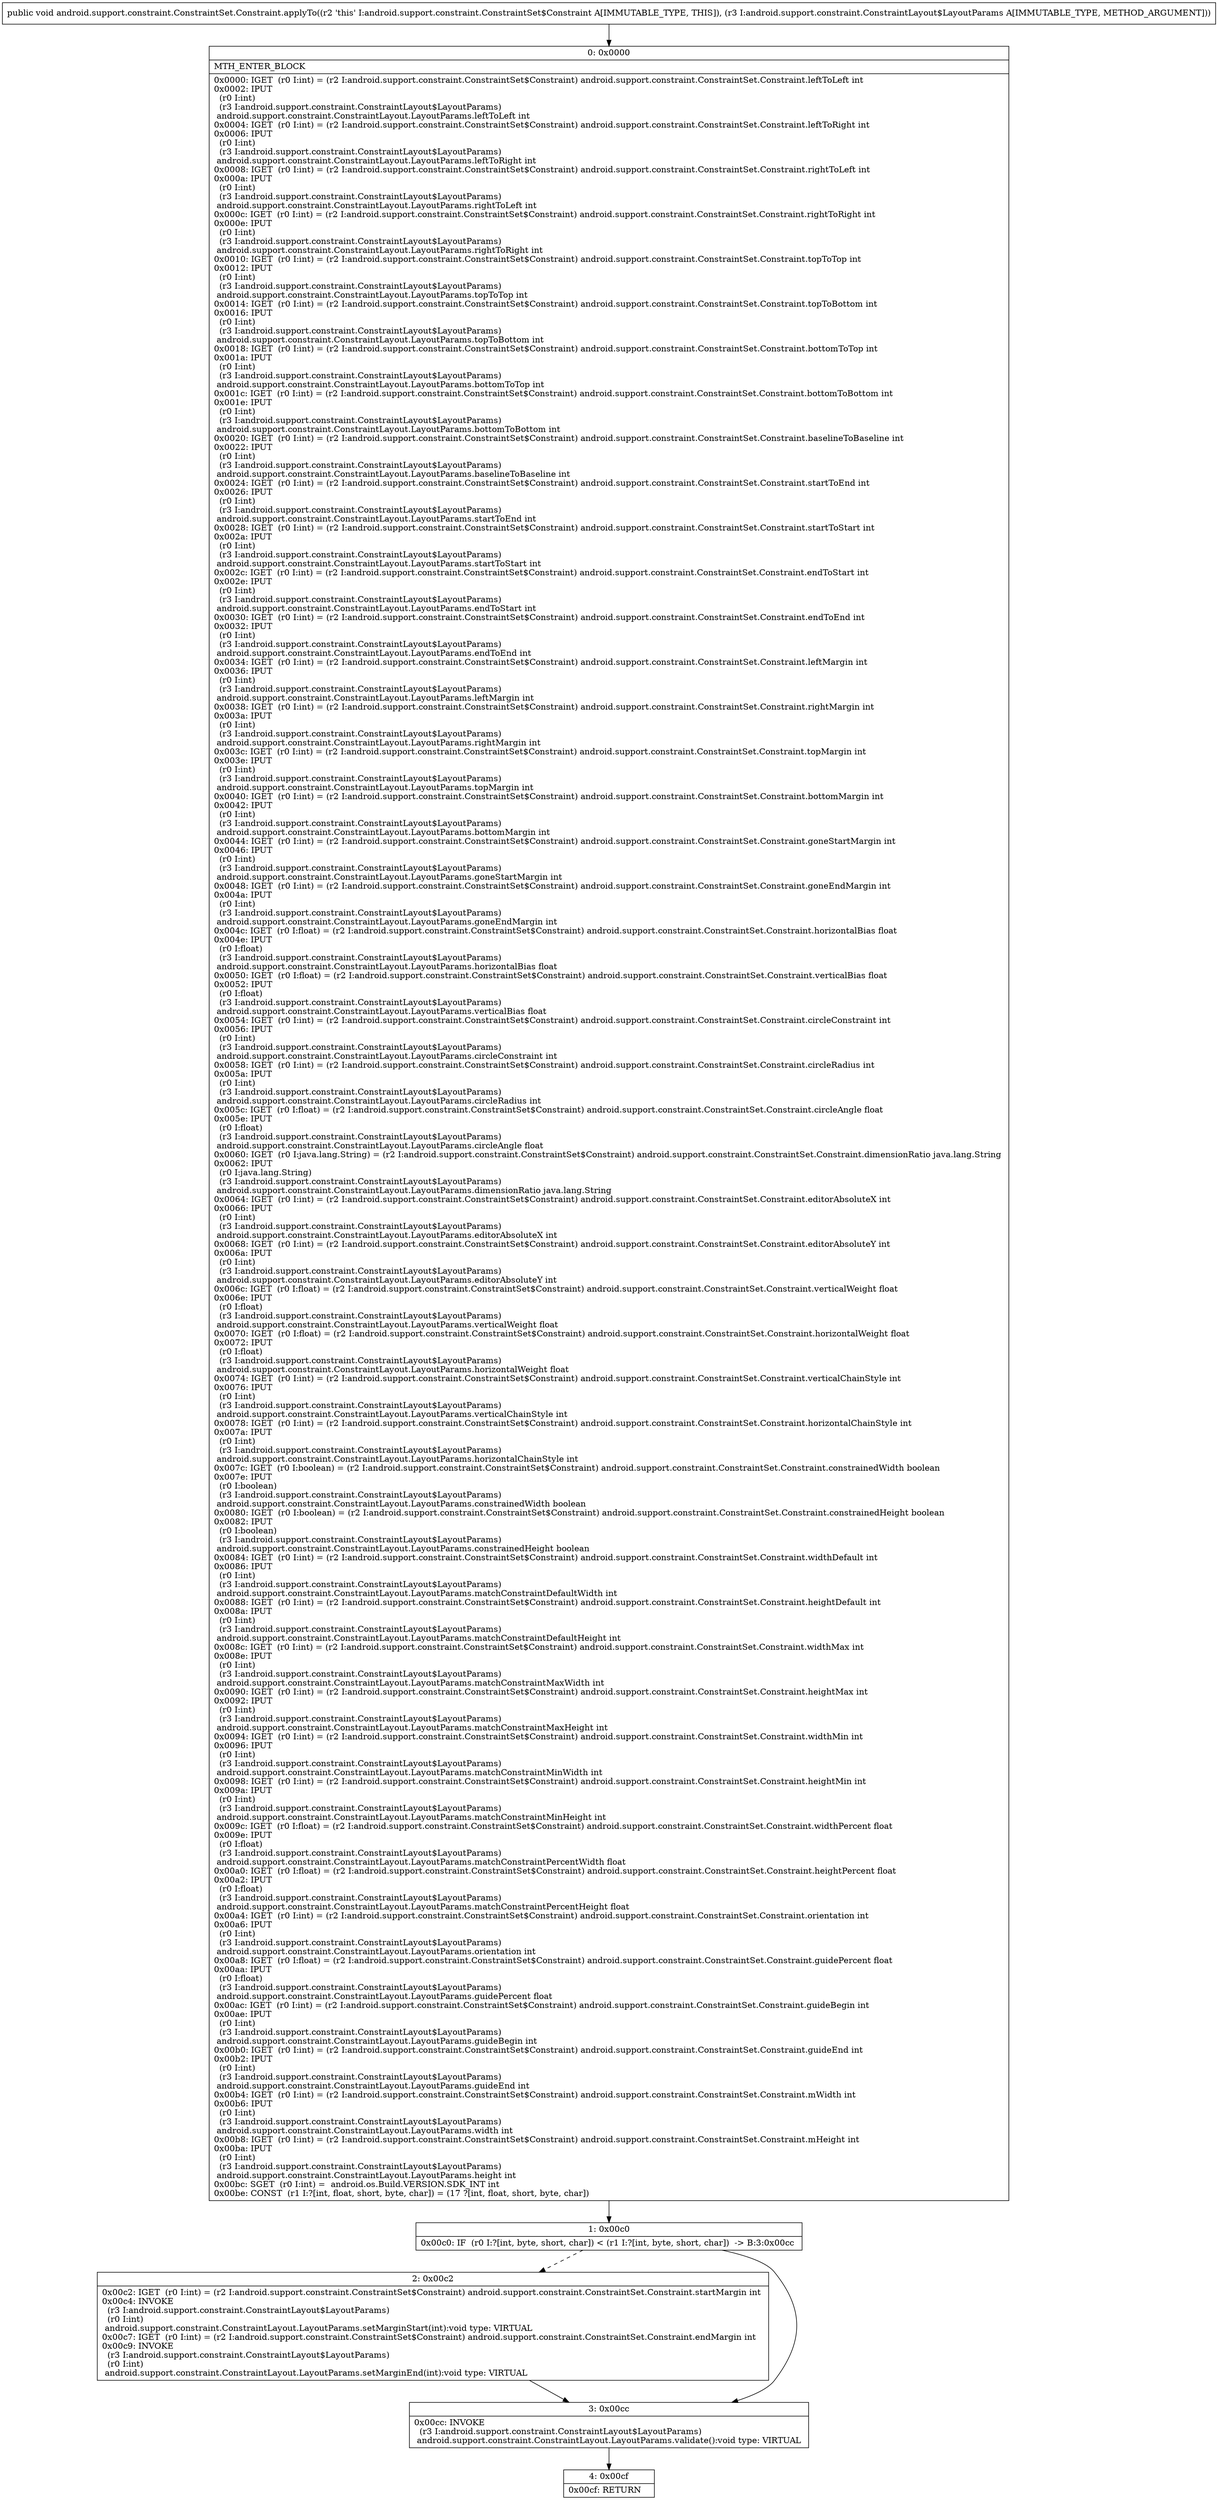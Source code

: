 digraph "CFG forandroid.support.constraint.ConstraintSet.Constraint.applyTo(Landroid\/support\/constraint\/ConstraintLayout$LayoutParams;)V" {
Node_0 [shape=record,label="{0\:\ 0x0000|MTH_ENTER_BLOCK\l|0x0000: IGET  (r0 I:int) = (r2 I:android.support.constraint.ConstraintSet$Constraint) android.support.constraint.ConstraintSet.Constraint.leftToLeft int \l0x0002: IPUT  \l  (r0 I:int)\l  (r3 I:android.support.constraint.ConstraintLayout$LayoutParams)\l android.support.constraint.ConstraintLayout.LayoutParams.leftToLeft int \l0x0004: IGET  (r0 I:int) = (r2 I:android.support.constraint.ConstraintSet$Constraint) android.support.constraint.ConstraintSet.Constraint.leftToRight int \l0x0006: IPUT  \l  (r0 I:int)\l  (r3 I:android.support.constraint.ConstraintLayout$LayoutParams)\l android.support.constraint.ConstraintLayout.LayoutParams.leftToRight int \l0x0008: IGET  (r0 I:int) = (r2 I:android.support.constraint.ConstraintSet$Constraint) android.support.constraint.ConstraintSet.Constraint.rightToLeft int \l0x000a: IPUT  \l  (r0 I:int)\l  (r3 I:android.support.constraint.ConstraintLayout$LayoutParams)\l android.support.constraint.ConstraintLayout.LayoutParams.rightToLeft int \l0x000c: IGET  (r0 I:int) = (r2 I:android.support.constraint.ConstraintSet$Constraint) android.support.constraint.ConstraintSet.Constraint.rightToRight int \l0x000e: IPUT  \l  (r0 I:int)\l  (r3 I:android.support.constraint.ConstraintLayout$LayoutParams)\l android.support.constraint.ConstraintLayout.LayoutParams.rightToRight int \l0x0010: IGET  (r0 I:int) = (r2 I:android.support.constraint.ConstraintSet$Constraint) android.support.constraint.ConstraintSet.Constraint.topToTop int \l0x0012: IPUT  \l  (r0 I:int)\l  (r3 I:android.support.constraint.ConstraintLayout$LayoutParams)\l android.support.constraint.ConstraintLayout.LayoutParams.topToTop int \l0x0014: IGET  (r0 I:int) = (r2 I:android.support.constraint.ConstraintSet$Constraint) android.support.constraint.ConstraintSet.Constraint.topToBottom int \l0x0016: IPUT  \l  (r0 I:int)\l  (r3 I:android.support.constraint.ConstraintLayout$LayoutParams)\l android.support.constraint.ConstraintLayout.LayoutParams.topToBottom int \l0x0018: IGET  (r0 I:int) = (r2 I:android.support.constraint.ConstraintSet$Constraint) android.support.constraint.ConstraintSet.Constraint.bottomToTop int \l0x001a: IPUT  \l  (r0 I:int)\l  (r3 I:android.support.constraint.ConstraintLayout$LayoutParams)\l android.support.constraint.ConstraintLayout.LayoutParams.bottomToTop int \l0x001c: IGET  (r0 I:int) = (r2 I:android.support.constraint.ConstraintSet$Constraint) android.support.constraint.ConstraintSet.Constraint.bottomToBottom int \l0x001e: IPUT  \l  (r0 I:int)\l  (r3 I:android.support.constraint.ConstraintLayout$LayoutParams)\l android.support.constraint.ConstraintLayout.LayoutParams.bottomToBottom int \l0x0020: IGET  (r0 I:int) = (r2 I:android.support.constraint.ConstraintSet$Constraint) android.support.constraint.ConstraintSet.Constraint.baselineToBaseline int \l0x0022: IPUT  \l  (r0 I:int)\l  (r3 I:android.support.constraint.ConstraintLayout$LayoutParams)\l android.support.constraint.ConstraintLayout.LayoutParams.baselineToBaseline int \l0x0024: IGET  (r0 I:int) = (r2 I:android.support.constraint.ConstraintSet$Constraint) android.support.constraint.ConstraintSet.Constraint.startToEnd int \l0x0026: IPUT  \l  (r0 I:int)\l  (r3 I:android.support.constraint.ConstraintLayout$LayoutParams)\l android.support.constraint.ConstraintLayout.LayoutParams.startToEnd int \l0x0028: IGET  (r0 I:int) = (r2 I:android.support.constraint.ConstraintSet$Constraint) android.support.constraint.ConstraintSet.Constraint.startToStart int \l0x002a: IPUT  \l  (r0 I:int)\l  (r3 I:android.support.constraint.ConstraintLayout$LayoutParams)\l android.support.constraint.ConstraintLayout.LayoutParams.startToStart int \l0x002c: IGET  (r0 I:int) = (r2 I:android.support.constraint.ConstraintSet$Constraint) android.support.constraint.ConstraintSet.Constraint.endToStart int \l0x002e: IPUT  \l  (r0 I:int)\l  (r3 I:android.support.constraint.ConstraintLayout$LayoutParams)\l android.support.constraint.ConstraintLayout.LayoutParams.endToStart int \l0x0030: IGET  (r0 I:int) = (r2 I:android.support.constraint.ConstraintSet$Constraint) android.support.constraint.ConstraintSet.Constraint.endToEnd int \l0x0032: IPUT  \l  (r0 I:int)\l  (r3 I:android.support.constraint.ConstraintLayout$LayoutParams)\l android.support.constraint.ConstraintLayout.LayoutParams.endToEnd int \l0x0034: IGET  (r0 I:int) = (r2 I:android.support.constraint.ConstraintSet$Constraint) android.support.constraint.ConstraintSet.Constraint.leftMargin int \l0x0036: IPUT  \l  (r0 I:int)\l  (r3 I:android.support.constraint.ConstraintLayout$LayoutParams)\l android.support.constraint.ConstraintLayout.LayoutParams.leftMargin int \l0x0038: IGET  (r0 I:int) = (r2 I:android.support.constraint.ConstraintSet$Constraint) android.support.constraint.ConstraintSet.Constraint.rightMargin int \l0x003a: IPUT  \l  (r0 I:int)\l  (r3 I:android.support.constraint.ConstraintLayout$LayoutParams)\l android.support.constraint.ConstraintLayout.LayoutParams.rightMargin int \l0x003c: IGET  (r0 I:int) = (r2 I:android.support.constraint.ConstraintSet$Constraint) android.support.constraint.ConstraintSet.Constraint.topMargin int \l0x003e: IPUT  \l  (r0 I:int)\l  (r3 I:android.support.constraint.ConstraintLayout$LayoutParams)\l android.support.constraint.ConstraintLayout.LayoutParams.topMargin int \l0x0040: IGET  (r0 I:int) = (r2 I:android.support.constraint.ConstraintSet$Constraint) android.support.constraint.ConstraintSet.Constraint.bottomMargin int \l0x0042: IPUT  \l  (r0 I:int)\l  (r3 I:android.support.constraint.ConstraintLayout$LayoutParams)\l android.support.constraint.ConstraintLayout.LayoutParams.bottomMargin int \l0x0044: IGET  (r0 I:int) = (r2 I:android.support.constraint.ConstraintSet$Constraint) android.support.constraint.ConstraintSet.Constraint.goneStartMargin int \l0x0046: IPUT  \l  (r0 I:int)\l  (r3 I:android.support.constraint.ConstraintLayout$LayoutParams)\l android.support.constraint.ConstraintLayout.LayoutParams.goneStartMargin int \l0x0048: IGET  (r0 I:int) = (r2 I:android.support.constraint.ConstraintSet$Constraint) android.support.constraint.ConstraintSet.Constraint.goneEndMargin int \l0x004a: IPUT  \l  (r0 I:int)\l  (r3 I:android.support.constraint.ConstraintLayout$LayoutParams)\l android.support.constraint.ConstraintLayout.LayoutParams.goneEndMargin int \l0x004c: IGET  (r0 I:float) = (r2 I:android.support.constraint.ConstraintSet$Constraint) android.support.constraint.ConstraintSet.Constraint.horizontalBias float \l0x004e: IPUT  \l  (r0 I:float)\l  (r3 I:android.support.constraint.ConstraintLayout$LayoutParams)\l android.support.constraint.ConstraintLayout.LayoutParams.horizontalBias float \l0x0050: IGET  (r0 I:float) = (r2 I:android.support.constraint.ConstraintSet$Constraint) android.support.constraint.ConstraintSet.Constraint.verticalBias float \l0x0052: IPUT  \l  (r0 I:float)\l  (r3 I:android.support.constraint.ConstraintLayout$LayoutParams)\l android.support.constraint.ConstraintLayout.LayoutParams.verticalBias float \l0x0054: IGET  (r0 I:int) = (r2 I:android.support.constraint.ConstraintSet$Constraint) android.support.constraint.ConstraintSet.Constraint.circleConstraint int \l0x0056: IPUT  \l  (r0 I:int)\l  (r3 I:android.support.constraint.ConstraintLayout$LayoutParams)\l android.support.constraint.ConstraintLayout.LayoutParams.circleConstraint int \l0x0058: IGET  (r0 I:int) = (r2 I:android.support.constraint.ConstraintSet$Constraint) android.support.constraint.ConstraintSet.Constraint.circleRadius int \l0x005a: IPUT  \l  (r0 I:int)\l  (r3 I:android.support.constraint.ConstraintLayout$LayoutParams)\l android.support.constraint.ConstraintLayout.LayoutParams.circleRadius int \l0x005c: IGET  (r0 I:float) = (r2 I:android.support.constraint.ConstraintSet$Constraint) android.support.constraint.ConstraintSet.Constraint.circleAngle float \l0x005e: IPUT  \l  (r0 I:float)\l  (r3 I:android.support.constraint.ConstraintLayout$LayoutParams)\l android.support.constraint.ConstraintLayout.LayoutParams.circleAngle float \l0x0060: IGET  (r0 I:java.lang.String) = (r2 I:android.support.constraint.ConstraintSet$Constraint) android.support.constraint.ConstraintSet.Constraint.dimensionRatio java.lang.String \l0x0062: IPUT  \l  (r0 I:java.lang.String)\l  (r3 I:android.support.constraint.ConstraintLayout$LayoutParams)\l android.support.constraint.ConstraintLayout.LayoutParams.dimensionRatio java.lang.String \l0x0064: IGET  (r0 I:int) = (r2 I:android.support.constraint.ConstraintSet$Constraint) android.support.constraint.ConstraintSet.Constraint.editorAbsoluteX int \l0x0066: IPUT  \l  (r0 I:int)\l  (r3 I:android.support.constraint.ConstraintLayout$LayoutParams)\l android.support.constraint.ConstraintLayout.LayoutParams.editorAbsoluteX int \l0x0068: IGET  (r0 I:int) = (r2 I:android.support.constraint.ConstraintSet$Constraint) android.support.constraint.ConstraintSet.Constraint.editorAbsoluteY int \l0x006a: IPUT  \l  (r0 I:int)\l  (r3 I:android.support.constraint.ConstraintLayout$LayoutParams)\l android.support.constraint.ConstraintLayout.LayoutParams.editorAbsoluteY int \l0x006c: IGET  (r0 I:float) = (r2 I:android.support.constraint.ConstraintSet$Constraint) android.support.constraint.ConstraintSet.Constraint.verticalWeight float \l0x006e: IPUT  \l  (r0 I:float)\l  (r3 I:android.support.constraint.ConstraintLayout$LayoutParams)\l android.support.constraint.ConstraintLayout.LayoutParams.verticalWeight float \l0x0070: IGET  (r0 I:float) = (r2 I:android.support.constraint.ConstraintSet$Constraint) android.support.constraint.ConstraintSet.Constraint.horizontalWeight float \l0x0072: IPUT  \l  (r0 I:float)\l  (r3 I:android.support.constraint.ConstraintLayout$LayoutParams)\l android.support.constraint.ConstraintLayout.LayoutParams.horizontalWeight float \l0x0074: IGET  (r0 I:int) = (r2 I:android.support.constraint.ConstraintSet$Constraint) android.support.constraint.ConstraintSet.Constraint.verticalChainStyle int \l0x0076: IPUT  \l  (r0 I:int)\l  (r3 I:android.support.constraint.ConstraintLayout$LayoutParams)\l android.support.constraint.ConstraintLayout.LayoutParams.verticalChainStyle int \l0x0078: IGET  (r0 I:int) = (r2 I:android.support.constraint.ConstraintSet$Constraint) android.support.constraint.ConstraintSet.Constraint.horizontalChainStyle int \l0x007a: IPUT  \l  (r0 I:int)\l  (r3 I:android.support.constraint.ConstraintLayout$LayoutParams)\l android.support.constraint.ConstraintLayout.LayoutParams.horizontalChainStyle int \l0x007c: IGET  (r0 I:boolean) = (r2 I:android.support.constraint.ConstraintSet$Constraint) android.support.constraint.ConstraintSet.Constraint.constrainedWidth boolean \l0x007e: IPUT  \l  (r0 I:boolean)\l  (r3 I:android.support.constraint.ConstraintLayout$LayoutParams)\l android.support.constraint.ConstraintLayout.LayoutParams.constrainedWidth boolean \l0x0080: IGET  (r0 I:boolean) = (r2 I:android.support.constraint.ConstraintSet$Constraint) android.support.constraint.ConstraintSet.Constraint.constrainedHeight boolean \l0x0082: IPUT  \l  (r0 I:boolean)\l  (r3 I:android.support.constraint.ConstraintLayout$LayoutParams)\l android.support.constraint.ConstraintLayout.LayoutParams.constrainedHeight boolean \l0x0084: IGET  (r0 I:int) = (r2 I:android.support.constraint.ConstraintSet$Constraint) android.support.constraint.ConstraintSet.Constraint.widthDefault int \l0x0086: IPUT  \l  (r0 I:int)\l  (r3 I:android.support.constraint.ConstraintLayout$LayoutParams)\l android.support.constraint.ConstraintLayout.LayoutParams.matchConstraintDefaultWidth int \l0x0088: IGET  (r0 I:int) = (r2 I:android.support.constraint.ConstraintSet$Constraint) android.support.constraint.ConstraintSet.Constraint.heightDefault int \l0x008a: IPUT  \l  (r0 I:int)\l  (r3 I:android.support.constraint.ConstraintLayout$LayoutParams)\l android.support.constraint.ConstraintLayout.LayoutParams.matchConstraintDefaultHeight int \l0x008c: IGET  (r0 I:int) = (r2 I:android.support.constraint.ConstraintSet$Constraint) android.support.constraint.ConstraintSet.Constraint.widthMax int \l0x008e: IPUT  \l  (r0 I:int)\l  (r3 I:android.support.constraint.ConstraintLayout$LayoutParams)\l android.support.constraint.ConstraintLayout.LayoutParams.matchConstraintMaxWidth int \l0x0090: IGET  (r0 I:int) = (r2 I:android.support.constraint.ConstraintSet$Constraint) android.support.constraint.ConstraintSet.Constraint.heightMax int \l0x0092: IPUT  \l  (r0 I:int)\l  (r3 I:android.support.constraint.ConstraintLayout$LayoutParams)\l android.support.constraint.ConstraintLayout.LayoutParams.matchConstraintMaxHeight int \l0x0094: IGET  (r0 I:int) = (r2 I:android.support.constraint.ConstraintSet$Constraint) android.support.constraint.ConstraintSet.Constraint.widthMin int \l0x0096: IPUT  \l  (r0 I:int)\l  (r3 I:android.support.constraint.ConstraintLayout$LayoutParams)\l android.support.constraint.ConstraintLayout.LayoutParams.matchConstraintMinWidth int \l0x0098: IGET  (r0 I:int) = (r2 I:android.support.constraint.ConstraintSet$Constraint) android.support.constraint.ConstraintSet.Constraint.heightMin int \l0x009a: IPUT  \l  (r0 I:int)\l  (r3 I:android.support.constraint.ConstraintLayout$LayoutParams)\l android.support.constraint.ConstraintLayout.LayoutParams.matchConstraintMinHeight int \l0x009c: IGET  (r0 I:float) = (r2 I:android.support.constraint.ConstraintSet$Constraint) android.support.constraint.ConstraintSet.Constraint.widthPercent float \l0x009e: IPUT  \l  (r0 I:float)\l  (r3 I:android.support.constraint.ConstraintLayout$LayoutParams)\l android.support.constraint.ConstraintLayout.LayoutParams.matchConstraintPercentWidth float \l0x00a0: IGET  (r0 I:float) = (r2 I:android.support.constraint.ConstraintSet$Constraint) android.support.constraint.ConstraintSet.Constraint.heightPercent float \l0x00a2: IPUT  \l  (r0 I:float)\l  (r3 I:android.support.constraint.ConstraintLayout$LayoutParams)\l android.support.constraint.ConstraintLayout.LayoutParams.matchConstraintPercentHeight float \l0x00a4: IGET  (r0 I:int) = (r2 I:android.support.constraint.ConstraintSet$Constraint) android.support.constraint.ConstraintSet.Constraint.orientation int \l0x00a6: IPUT  \l  (r0 I:int)\l  (r3 I:android.support.constraint.ConstraintLayout$LayoutParams)\l android.support.constraint.ConstraintLayout.LayoutParams.orientation int \l0x00a8: IGET  (r0 I:float) = (r2 I:android.support.constraint.ConstraintSet$Constraint) android.support.constraint.ConstraintSet.Constraint.guidePercent float \l0x00aa: IPUT  \l  (r0 I:float)\l  (r3 I:android.support.constraint.ConstraintLayout$LayoutParams)\l android.support.constraint.ConstraintLayout.LayoutParams.guidePercent float \l0x00ac: IGET  (r0 I:int) = (r2 I:android.support.constraint.ConstraintSet$Constraint) android.support.constraint.ConstraintSet.Constraint.guideBegin int \l0x00ae: IPUT  \l  (r0 I:int)\l  (r3 I:android.support.constraint.ConstraintLayout$LayoutParams)\l android.support.constraint.ConstraintLayout.LayoutParams.guideBegin int \l0x00b0: IGET  (r0 I:int) = (r2 I:android.support.constraint.ConstraintSet$Constraint) android.support.constraint.ConstraintSet.Constraint.guideEnd int \l0x00b2: IPUT  \l  (r0 I:int)\l  (r3 I:android.support.constraint.ConstraintLayout$LayoutParams)\l android.support.constraint.ConstraintLayout.LayoutParams.guideEnd int \l0x00b4: IGET  (r0 I:int) = (r2 I:android.support.constraint.ConstraintSet$Constraint) android.support.constraint.ConstraintSet.Constraint.mWidth int \l0x00b6: IPUT  \l  (r0 I:int)\l  (r3 I:android.support.constraint.ConstraintLayout$LayoutParams)\l android.support.constraint.ConstraintLayout.LayoutParams.width int \l0x00b8: IGET  (r0 I:int) = (r2 I:android.support.constraint.ConstraintSet$Constraint) android.support.constraint.ConstraintSet.Constraint.mHeight int \l0x00ba: IPUT  \l  (r0 I:int)\l  (r3 I:android.support.constraint.ConstraintLayout$LayoutParams)\l android.support.constraint.ConstraintLayout.LayoutParams.height int \l0x00bc: SGET  (r0 I:int) =  android.os.Build.VERSION.SDK_INT int \l0x00be: CONST  (r1 I:?[int, float, short, byte, char]) = (17 ?[int, float, short, byte, char]) \l}"];
Node_1 [shape=record,label="{1\:\ 0x00c0|0x00c0: IF  (r0 I:?[int, byte, short, char]) \< (r1 I:?[int, byte, short, char])  \-\> B:3:0x00cc \l}"];
Node_2 [shape=record,label="{2\:\ 0x00c2|0x00c2: IGET  (r0 I:int) = (r2 I:android.support.constraint.ConstraintSet$Constraint) android.support.constraint.ConstraintSet.Constraint.startMargin int \l0x00c4: INVOKE  \l  (r3 I:android.support.constraint.ConstraintLayout$LayoutParams)\l  (r0 I:int)\l android.support.constraint.ConstraintLayout.LayoutParams.setMarginStart(int):void type: VIRTUAL \l0x00c7: IGET  (r0 I:int) = (r2 I:android.support.constraint.ConstraintSet$Constraint) android.support.constraint.ConstraintSet.Constraint.endMargin int \l0x00c9: INVOKE  \l  (r3 I:android.support.constraint.ConstraintLayout$LayoutParams)\l  (r0 I:int)\l android.support.constraint.ConstraintLayout.LayoutParams.setMarginEnd(int):void type: VIRTUAL \l}"];
Node_3 [shape=record,label="{3\:\ 0x00cc|0x00cc: INVOKE  \l  (r3 I:android.support.constraint.ConstraintLayout$LayoutParams)\l android.support.constraint.ConstraintLayout.LayoutParams.validate():void type: VIRTUAL \l}"];
Node_4 [shape=record,label="{4\:\ 0x00cf|0x00cf: RETURN   \l}"];
MethodNode[shape=record,label="{public void android.support.constraint.ConstraintSet.Constraint.applyTo((r2 'this' I:android.support.constraint.ConstraintSet$Constraint A[IMMUTABLE_TYPE, THIS]), (r3 I:android.support.constraint.ConstraintLayout$LayoutParams A[IMMUTABLE_TYPE, METHOD_ARGUMENT])) }"];
MethodNode -> Node_0;
Node_0 -> Node_1;
Node_1 -> Node_2[style=dashed];
Node_1 -> Node_3;
Node_2 -> Node_3;
Node_3 -> Node_4;
}

